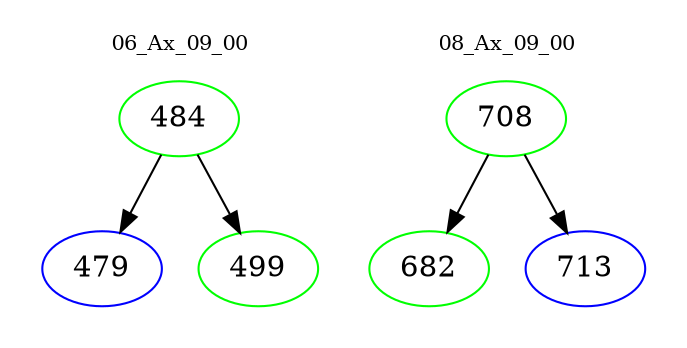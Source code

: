 digraph{
subgraph cluster_0 {
color = white
label = "06_Ax_09_00";
fontsize=10;
T0_484 [label="484", color="green"]
T0_484 -> T0_479 [color="black"]
T0_479 [label="479", color="blue"]
T0_484 -> T0_499 [color="black"]
T0_499 [label="499", color="green"]
}
subgraph cluster_1 {
color = white
label = "08_Ax_09_00";
fontsize=10;
T1_708 [label="708", color="green"]
T1_708 -> T1_682 [color="black"]
T1_682 [label="682", color="green"]
T1_708 -> T1_713 [color="black"]
T1_713 [label="713", color="blue"]
}
}
